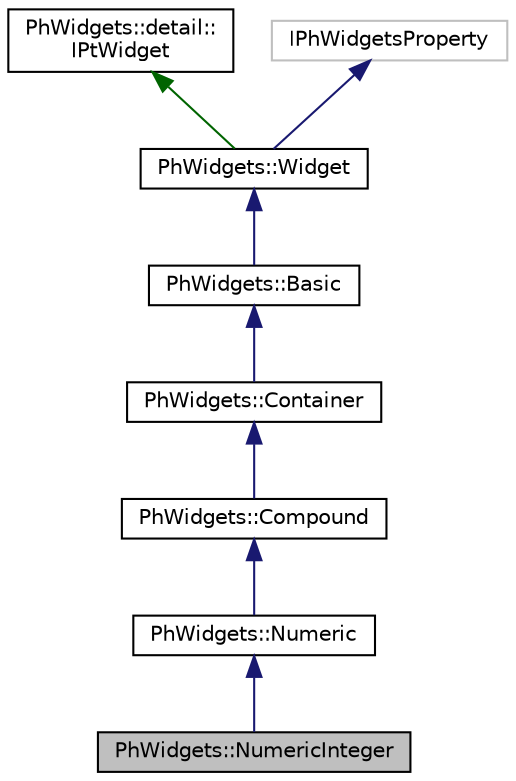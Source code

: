 digraph "PhWidgets::NumericInteger"
{
  edge [fontname="Helvetica",fontsize="10",labelfontname="Helvetica",labelfontsize="10"];
  node [fontname="Helvetica",fontsize="10",shape=record];
  Node0 [label="PhWidgets::NumericInteger",height=0.2,width=0.4,color="black", fillcolor="grey75", style="filled", fontcolor="black"];
  Node1 -> Node0 [dir="back",color="midnightblue",fontsize="10",style="solid",fontname="Helvetica"];
  Node1 [label="PhWidgets::Numeric",height=0.2,width=0.4,color="black", fillcolor="white", style="filled",URL="$class_ph_widgets_1_1_numeric.html"];
  Node2 -> Node1 [dir="back",color="midnightblue",fontsize="10",style="solid",fontname="Helvetica"];
  Node2 [label="PhWidgets::Compound",height=0.2,width=0.4,color="black", fillcolor="white", style="filled",URL="$class_ph_widgets_1_1_compound.html"];
  Node3 -> Node2 [dir="back",color="midnightblue",fontsize="10",style="solid",fontname="Helvetica"];
  Node3 [label="PhWidgets::Container",height=0.2,width=0.4,color="black", fillcolor="white", style="filled",URL="$class_ph_widgets_1_1_container.html"];
  Node4 -> Node3 [dir="back",color="midnightblue",fontsize="10",style="solid",fontname="Helvetica"];
  Node4 [label="PhWidgets::Basic",height=0.2,width=0.4,color="black", fillcolor="white", style="filled",URL="$class_ph_widgets_1_1_basic.html",tooltip="A superclass of basic resources for most widgets. "];
  Node5 -> Node4 [dir="back",color="midnightblue",fontsize="10",style="solid",fontname="Helvetica"];
  Node5 [label="PhWidgets::Widget",height=0.2,width=0.4,color="black", fillcolor="white", style="filled",URL="$class_ph_widgets_1_1_widget.html",tooltip="Superclass for all widgets. "];
  Node6 -> Node5 [dir="back",color="darkgreen",fontsize="10",style="solid",fontname="Helvetica"];
  Node6 [label="PhWidgets::detail::\lIPtWidget",height=0.2,width=0.4,color="black", fillcolor="white", style="filled",URL="$class_ph_widgets_1_1detail_1_1_i_pt_widget.html"];
  Node7 -> Node5 [dir="back",color="midnightblue",fontsize="10",style="solid",fontname="Helvetica"];
  Node7 [label="IPhWidgetsProperty",height=0.2,width=0.4,color="grey75", fillcolor="white", style="filled"];
}

